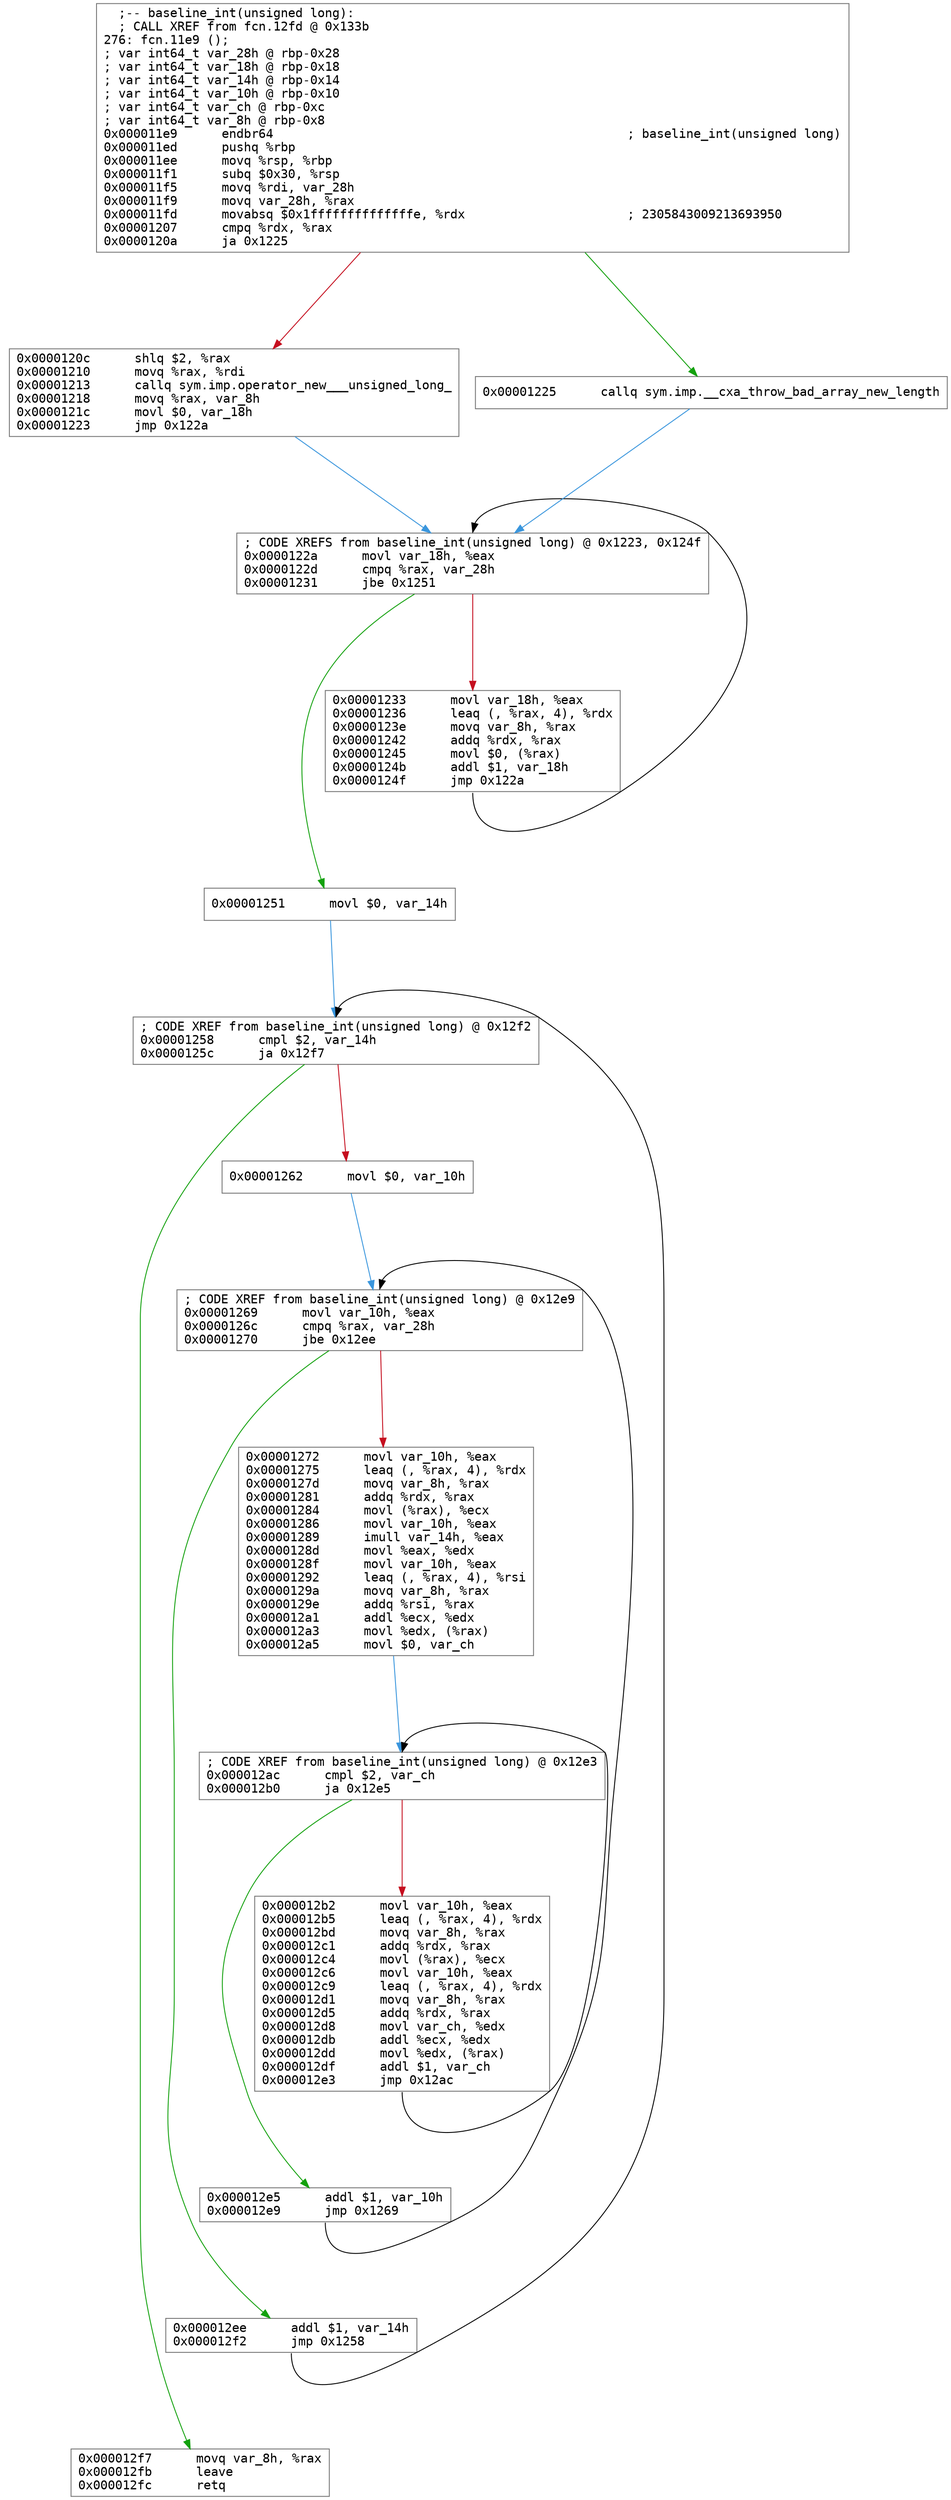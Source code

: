 digraph "code" {
// clusterrank=global;
ranksep=1.5;
node [fillcolor=gray, shape=box, style=filled];
"0x0000122a" [URL="fcn.11e9/0x0000122a", color="#767676", fillcolor="white", fontname="Courier", label="; CODE XREFS from baseline_int(unsigned long) @ 0x1223, 0x124f\l0x0000122a      movl var_18h, %eax\l0x0000122d      cmpq %rax, var_28h\l0x00001231      jbe 0x1251\l"];
"0x00001258" [URL="fcn.11e9/0x00001258", color="#767676", fillcolor="white", fontname="Courier", label="; CODE XREF from baseline_int(unsigned long) @ 0x12f2\l0x00001258      cmpl $2, var_14h\l0x0000125c      ja 0x12f7\l"];
edge [arrowhead="normal"];
"0x00001233" [URL="fcn.11e9/0x00001233", color="#767676", fillcolor="white", fontname="Courier", label="0x00001233      movl var_18h, %eax\l0x00001236      leaq (, %rax, 4), %rdx\l0x0000123e      movq var_8h, %rax\l0x00001242      addq %rdx, %rax\l0x00001245      movl $0, (%rax)\l0x0000124b      addl $1, var_18h\l0x0000124f      jmp 0x122a\l"];
"0x00001262" [URL="fcn.11e9/0x00001262", color="#767676", fillcolor="white", fontname="Courier", label="0x00001262      movl $0, var_10h\l"];
"0x000011e9" [URL="fcn.11e9/0x000011e9", color="#767676", fillcolor="white", fontname="Courier", label="  ;-- baseline_int(unsigned long):\l  ; CALL XREF from fcn.12fd @ 0x133b\l276: fcn.11e9 ();\l; var int64_t var_28h @ rbp-0x28\l; var int64_t var_18h @ rbp-0x18\l; var int64_t var_14h @ rbp-0x14\l; var int64_t var_10h @ rbp-0x10\l; var int64_t var_ch @ rbp-0xc\l; var int64_t var_8h @ rbp-0x8\l0x000011e9      endbr64                                                ; baseline_int(unsigned long)\l0x000011ed      pushq %rbp\l0x000011ee      movq %rsp, %rbp\l0x000011f1      subq $0x30, %rsp\l0x000011f5      movq %rdi, var_28h\l0x000011f9      movq var_28h, %rax\l0x000011fd      movabsq $0x1ffffffffffffffe, %rdx                      ; 2305843009213693950\l0x00001207      cmpq %rdx, %rax\l0x0000120a      ja 0x1225\l"];
"0x00001269" [URL="fcn.11e9/0x00001269", color="#767676", fillcolor="white", fontname="Courier", label="; CODE XREF from baseline_int(unsigned long) @ 0x12e9\l0x00001269      movl var_10h, %eax\l0x0000126c      cmpq %rax, var_28h\l0x00001270      jbe 0x12ee\l"];
"0x0000120c" [URL="fcn.11e9/0x0000120c", color="#767676", fillcolor="white", fontname="Courier", label="0x0000120c      shlq $2, %rax\l0x00001210      movq %rax, %rdi\l0x00001213      callq sym.imp.operator_new___unsigned_long_\l0x00001218      movq %rax, var_8h\l0x0000121c      movl $0, var_18h\l0x00001223      jmp 0x122a\l"];
"0x00001272" [URL="fcn.11e9/0x00001272", color="#767676", fillcolor="white", fontname="Courier", label="0x00001272      movl var_10h, %eax\l0x00001275      leaq (, %rax, 4), %rdx\l0x0000127d      movq var_8h, %rax\l0x00001281      addq %rdx, %rax\l0x00001284      movl (%rax), %ecx\l0x00001286      movl var_10h, %eax\l0x00001289      imull var_14h, %eax\l0x0000128d      movl %eax, %edx\l0x0000128f      movl var_10h, %eax\l0x00001292      leaq (, %rax, 4), %rsi\l0x0000129a      movq var_8h, %rax\l0x0000129e      addq %rsi, %rax\l0x000012a1      addl %ecx, %edx\l0x000012a3      movl %edx, (%rax)\l0x000012a5      movl $0, var_ch\l"];
"0x000012ac" [URL="fcn.11e9/0x000012ac", color="#767676", fillcolor="white", fontname="Courier", label="; CODE XREF from baseline_int(unsigned long) @ 0x12e3\l0x000012ac      cmpl $2, var_ch\l0x000012b0      ja 0x12e5\l"];
"0x000012b2" [URL="fcn.11e9/0x000012b2", color="#767676", fillcolor="white", fontname="Courier", label="0x000012b2      movl var_10h, %eax\l0x000012b5      leaq (, %rax, 4), %rdx\l0x000012bd      movq var_8h, %rax\l0x000012c1      addq %rdx, %rax\l0x000012c4      movl (%rax), %ecx\l0x000012c6      movl var_10h, %eax\l0x000012c9      leaq (, %rax, 4), %rdx\l0x000012d1      movq var_8h, %rax\l0x000012d5      addq %rdx, %rax\l0x000012d8      movl var_ch, %edx\l0x000012db      addl %ecx, %edx\l0x000012dd      movl %edx, (%rax)\l0x000012df      addl $1, var_ch\l0x000012e3      jmp 0x12ac\l"];
"0x00001251" [URL="fcn.11e9/0x00001251", color="#767676", fillcolor="white", fontname="Courier", label="0x00001251      movl $0, var_14h\l"];
"0x000012e5" [URL="fcn.11e9/0x000012e5", color="#767676", fillcolor="white", fontname="Courier", label="0x000012e5      addl $1, var_10h\l0x000012e9      jmp 0x1269\l"];
"0x000012ee" [URL="fcn.11e9/0x000012ee", color="#767676", fillcolor="white", fontname="Courier", label="0x000012ee      addl $1, var_14h\l0x000012f2      jmp 0x1258\l"];
"0x000012f7" [URL="fcn.11e9/0x000012f7", color="#767676", fillcolor="white", fontname="Courier", label="0x000012f7      movq var_8h, %rax\l0x000012fb      leave\l0x000012fc      retq\l"];
"0x00001225" [URL="fcn.11e9/0x00001225", color="#767676", fillcolor="white", fontname="Courier", label="0x00001225      callq sym.imp.__cxa_throw_bad_array_new_length\l"];
"0x000011e9" -> "0x00001225"  [color="#13a10e", key=0];
"0x000011e9" -> "0x0000120c"  [color="#c50f1f", key=0];
"0x0000120c" -> "0x0000122a"  [color="#3a96dd", key=0];
"0x0000122a" -> "0x00001251"  [color="#13a10e", key=0];
"0x0000122a" -> "0x00001233"  [color="#c50f1f", key=0];
"0x00001251" -> "0x00001258"  [color="#3a96dd", key=0];
"0x00001258" -> "0x000012f7"  [color="#13a10e", key=0];
"0x00001258" -> "0x00001262"  [color="#c50f1f", key=0];
"0x00001262" -> "0x00001269"  [color="#3a96dd", key=0];
"0x00001269" -> "0x000012ee"  [color="#13a10e", key=0];
"0x00001269" -> "0x00001272"  [color="#c50f1f", key=0];
"0x00001272" -> "0x000012ac"  [color="#3a96dd", key=0];
"0x000012ac" -> "0x000012e5"  [color="#13a10e", key=0];
"0x000012ac" -> "0x000012b2"  [color="#c50f1f", key=0];
"0x00001225" -> "0x0000122a"  [color="#3a96dd", key=0];
"0x00001233":s -> "0x0000122a":n;
"0x000012b2":s -> "0x000012ac":n;
"0x000012e5":s -> "0x00001269":n;
"0x000012ee":s -> "0x00001258":n;

// make "" ranks
rank1 [style="invis"];
rank2 [style="invis"];
rank3 [style="invis"];
rank4 [style="invis"];
rank5 [style="invis"];
rank6 [style="invis"];

rank1 -> rank2 -> rank3 -> rank4 -> rank5 -> rank6 [color=white];

{
    rank = same;
    rank1 -> "0x00001233" [style="invis"];
    rankdir = LR;
}
{
    rank = same;
    rank2 -> "0x00001251" [style="invis"];
    rankdir = LR;
}
{
    rank = same;
    rank3 -> "0x000012b2" [style="invis"];
    rankdir = LR;
}
{
    rank = same;
    rank4 -> "0x000012e5" [style="invis"];
    rankdir = LR;
}
{
    rank = same;
    rank5 -> "0x000012ee" [style="invis"];
    rankdir = LR;
}
{
    rank = same;
    rank6 -> "0x000012f7" [style="invis"];
    rankdir = LR;
}



// subgraph cluster_loop0 {
// "0x0000122a" [URL="fcn.11e9/0x0000122a", color="#767676", fillcolor="white", fontname="Courier", label="; CODE XREFS from baseline_int(unsigned long) @ 0x1223, 0x124f\l0x0000122a      movl var_18h, %eax\l0x0000122d      cmpq %rax, var_28h\l0x00001231      jbe 0x1251\l"];
// "0x00001233" [URL="fcn.11e9/0x00001233", color="#767676", fillcolor="white", fontname="Courier", label="0x00001233      movl var_18h, %eax\l0x00001236      leaq (, %rax, 4), %rdx\l0x0000123e      movq var_8h, %rax\l0x00001242      addq %rdx, %rax\l0x00001245      movl $0, (%rax)\l0x0000124b      addl $1, var_18h\l0x0000124f      jmp 0x122a\l"];
// }

// subgraph cluster_loop1 {
// "0x000012ac" [URL="fcn.11e9/0x000012ac", color="#767676", fillcolor="white", fontname="Courier", label="; CODE XREF from baseline_int(unsigned long) @ 0x12e3\l0x000012ac      cmpl $2, var_ch\l0x000012b0      ja 0x12e5\l"];
// "0x000012b2" [URL="fcn.11e9/0x000012b2", color="#767676", fillcolor="white", fontname="Courier", label="0x000012b2      movl var_10h, %eax\l0x000012b5      leaq (, %rax, 4), %rdx\l0x000012bd      movq var_8h, %rax\l0x000012c1      addq %rdx, %rax\l0x000012c4      movl (%rax), %ecx\l0x000012c6      movl var_10h, %eax\l0x000012c9      leaq (, %rax, 4), %rdx\l0x000012d1      movq var_8h, %rax\l0x000012d5      addq %rdx, %rax\l0x000012d8      movl var_ch, %edx\l0x000012db      addl %ecx, %edx\l0x000012dd      movl %edx, (%rax)\l0x000012df      addl $1, var_ch\l0x000012e3      jmp 0x12ac\l"];
// }

// subgraph cluster_loop2 {
// "0x00001269" [URL="fcn.11e9/0x00001269", color="#767676", fillcolor="white", fontname="Courier", label="; CODE XREF from baseline_int(unsigned long) @ 0x12e9\l0x00001269      movl var_10h, %eax\l0x0000126c      cmpq %rax, var_28h\l0x00001270      jbe 0x12ee\l"];
// "0x00001272" [URL="fcn.11e9/0x00001272", color="#767676", fillcolor="white", fontname="Courier", label="0x00001272      movl var_10h, %eax\l0x00001275      leaq (, %rax, 4), %rdx\l0x0000127d      movq var_8h, %rax\l0x00001281      addq %rdx, %rax\l0x00001284      movl (%rax), %ecx\l0x00001286      movl var_10h, %eax\l0x00001289      imull var_14h, %eax\l0x0000128d      movl %eax, %edx\l0x0000128f      movl var_10h, %eax\l0x00001292      leaq (, %rax, 4), %rsi\l0x0000129a      movq var_8h, %rax\l0x0000129e      addq %rsi, %rax\l0x000012a1      addl %ecx, %edx\l0x000012a3      movl %edx, (%rax)\l0x000012a5      movl $0, var_ch\l"];
// "0x000012ac" [URL="fcn.11e9/0x000012ac", color="#767676", fillcolor="white", fontname="Courier", label="; CODE XREF from baseline_int(unsigned long) @ 0x12e3\l0x000012ac      cmpl $2, var_ch\l0x000012b0      ja 0x12e5\l"];
// "0x000012b2" [URL="fcn.11e9/0x000012b2", color="#767676", fillcolor="white", fontname="Courier", label="0x000012b2      movl var_10h, %eax\l0x000012b5      leaq (, %rax, 4), %rdx\l0x000012bd      movq var_8h, %rax\l0x000012c1      addq %rdx, %rax\l0x000012c4      movl (%rax), %ecx\l0x000012c6      movl var_10h, %eax\l0x000012c9      leaq (, %rax, 4), %rdx\l0x000012d1      movq var_8h, %rax\l0x000012d5      addq %rdx, %rax\l0x000012d8      movl var_ch, %edx\l0x000012db      addl %ecx, %edx\l0x000012dd      movl %edx, (%rax)\l0x000012df      addl $1, var_ch\l0x000012e3      jmp 0x12ac\l"];
// "0x000012e5" [URL="fcn.11e9/0x000012e5", color="#767676", fillcolor="white", fontname="Courier", label="0x000012e5      addl $1, var_10h\l0x000012e9      jmp 0x1269\l"];
// }

// subgraph cluster_loop3 {
// "0x00001258" [URL="fcn.11e9/0x00001258", color="#767676", fillcolor="white", fontname="Courier", label="; CODE XREF from baseline_int(unsigned long) @ 0x12f2\l0x00001258      cmpl $2, var_14h\l0x0000125c      ja 0x12f7\l"];
// "0x00001262" [URL="fcn.11e9/0x00001262", color="#767676", fillcolor="white", fontname="Courier", label="0x00001262      movl $0, var_10h\l"];
// "0x00001269" [URL="fcn.11e9/0x00001269", color="#767676", fillcolor="white", fontname="Courier", label="; CODE XREF from baseline_int(unsigned long) @ 0x12e9\l0x00001269      movl var_10h, %eax\l0x0000126c      cmpq %rax, var_28h\l0x00001270      jbe 0x12ee\l"];
// "0x00001272" [URL="fcn.11e9/0x00001272", color="#767676", fillcolor="white", fontname="Courier", label="0x00001272      movl var_10h, %eax\l0x00001275      leaq (, %rax, 4), %rdx\l0x0000127d      movq var_8h, %rax\l0x00001281      addq %rdx, %rax\l0x00001284      movl (%rax), %ecx\l0x00001286      movl var_10h, %eax\l0x00001289      imull var_14h, %eax\l0x0000128d      movl %eax, %edx\l0x0000128f      movl var_10h, %eax\l0x00001292      leaq (, %rax, 4), %rsi\l0x0000129a      movq var_8h, %rax\l0x0000129e      addq %rsi, %rax\l0x000012a1      addl %ecx, %edx\l0x000012a3      movl %edx, (%rax)\l0x000012a5      movl $0, var_ch\l"];
// "0x000012ac" [URL="fcn.11e9/0x000012ac", color="#767676", fillcolor="white", fontname="Courier", label="; CODE XREF from baseline_int(unsigned long) @ 0x12e3\l0x000012ac      cmpl $2, var_ch\l0x000012b0      ja 0x12e5\l"];
// "0x000012b2" [URL="fcn.11e9/0x000012b2", color="#767676", fillcolor="white", fontname="Courier", label="0x000012b2      movl var_10h, %eax\l0x000012b5      leaq (, %rax, 4), %rdx\l0x000012bd      movq var_8h, %rax\l0x000012c1      addq %rdx, %rax\l0x000012c4      movl (%rax), %ecx\l0x000012c6      movl var_10h, %eax\l0x000012c9      leaq (, %rax, 4), %rdx\l0x000012d1      movq var_8h, %rax\l0x000012d5      addq %rdx, %rax\l0x000012d8      movl var_ch, %edx\l0x000012db      addl %ecx, %edx\l0x000012dd      movl %edx, (%rax)\l0x000012df      addl $1, var_ch\l0x000012e3      jmp 0x12ac\l"];
// "0x000012e5" [URL="fcn.11e9/0x000012e5", color="#767676", fillcolor="white", fontname="Courier", label="0x000012e5      addl $1, var_10h\l0x000012e9      jmp 0x1269\l"];
// "0x000012ee" [URL="fcn.11e9/0x000012ee", color="#767676", fillcolor="white", fontname="Courier", label="0x000012ee      addl $1, var_14h\l0x000012f2      jmp 0x1258\l"];
// }

}
